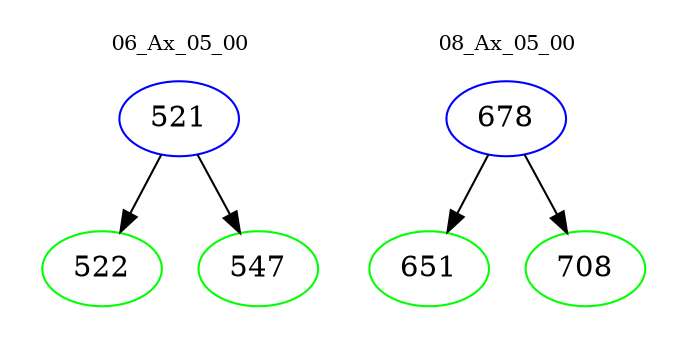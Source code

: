 digraph{
subgraph cluster_0 {
color = white
label = "06_Ax_05_00";
fontsize=10;
T0_521 [label="521", color="blue"]
T0_521 -> T0_522 [color="black"]
T0_522 [label="522", color="green"]
T0_521 -> T0_547 [color="black"]
T0_547 [label="547", color="green"]
}
subgraph cluster_1 {
color = white
label = "08_Ax_05_00";
fontsize=10;
T1_678 [label="678", color="blue"]
T1_678 -> T1_651 [color="black"]
T1_651 [label="651", color="green"]
T1_678 -> T1_708 [color="black"]
T1_708 [label="708", color="green"]
}
}
